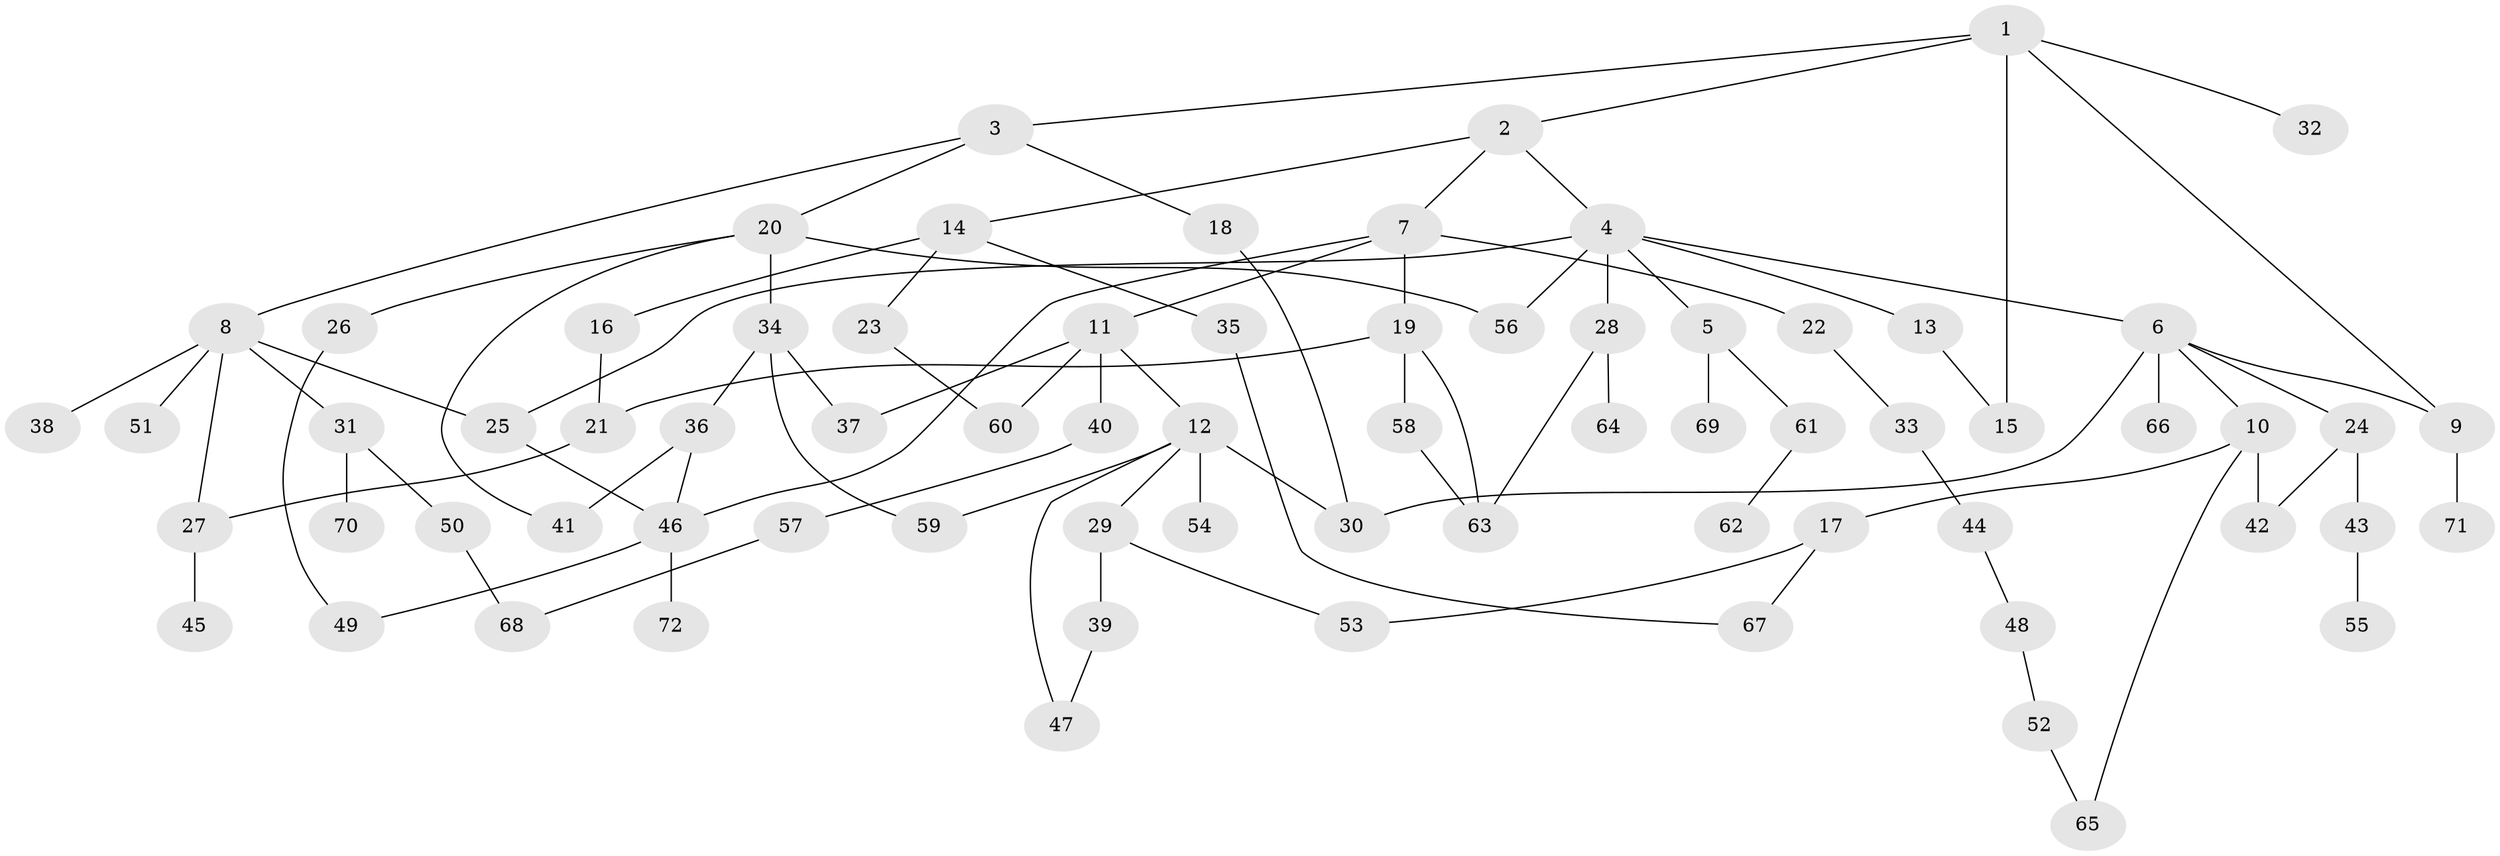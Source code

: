// Generated by graph-tools (version 1.1) at 2025/13/03/09/25 04:13:32]
// undirected, 72 vertices, 94 edges
graph export_dot {
graph [start="1"]
  node [color=gray90,style=filled];
  1;
  2;
  3;
  4;
  5;
  6;
  7;
  8;
  9;
  10;
  11;
  12;
  13;
  14;
  15;
  16;
  17;
  18;
  19;
  20;
  21;
  22;
  23;
  24;
  25;
  26;
  27;
  28;
  29;
  30;
  31;
  32;
  33;
  34;
  35;
  36;
  37;
  38;
  39;
  40;
  41;
  42;
  43;
  44;
  45;
  46;
  47;
  48;
  49;
  50;
  51;
  52;
  53;
  54;
  55;
  56;
  57;
  58;
  59;
  60;
  61;
  62;
  63;
  64;
  65;
  66;
  67;
  68;
  69;
  70;
  71;
  72;
  1 -- 2;
  1 -- 3;
  1 -- 32;
  1 -- 9;
  1 -- 15;
  2 -- 4;
  2 -- 7;
  2 -- 14;
  3 -- 8;
  3 -- 18;
  3 -- 20;
  4 -- 5;
  4 -- 6;
  4 -- 13;
  4 -- 25;
  4 -- 28;
  4 -- 56;
  5 -- 61;
  5 -- 69;
  6 -- 9;
  6 -- 10;
  6 -- 24;
  6 -- 66;
  6 -- 30;
  7 -- 11;
  7 -- 19;
  7 -- 22;
  7 -- 46;
  8 -- 27;
  8 -- 31;
  8 -- 38;
  8 -- 51;
  8 -- 25;
  9 -- 71;
  10 -- 17;
  10 -- 42;
  10 -- 65;
  11 -- 12;
  11 -- 37;
  11 -- 40;
  11 -- 60;
  12 -- 29;
  12 -- 54;
  12 -- 47;
  12 -- 59;
  12 -- 30;
  13 -- 15;
  14 -- 16;
  14 -- 23;
  14 -- 35;
  16 -- 21;
  17 -- 67;
  17 -- 53;
  18 -- 30;
  19 -- 21;
  19 -- 58;
  19 -- 63;
  20 -- 26;
  20 -- 34;
  20 -- 41;
  20 -- 56;
  21 -- 27;
  22 -- 33;
  23 -- 60;
  24 -- 43;
  24 -- 42;
  25 -- 46;
  26 -- 49;
  27 -- 45;
  28 -- 64;
  28 -- 63;
  29 -- 39;
  29 -- 53;
  31 -- 50;
  31 -- 70;
  33 -- 44;
  34 -- 36;
  34 -- 59;
  34 -- 37;
  35 -- 67;
  36 -- 46;
  36 -- 41;
  39 -- 47;
  40 -- 57;
  43 -- 55;
  44 -- 48;
  46 -- 49;
  46 -- 72;
  48 -- 52;
  50 -- 68;
  52 -- 65;
  57 -- 68;
  58 -- 63;
  61 -- 62;
}
